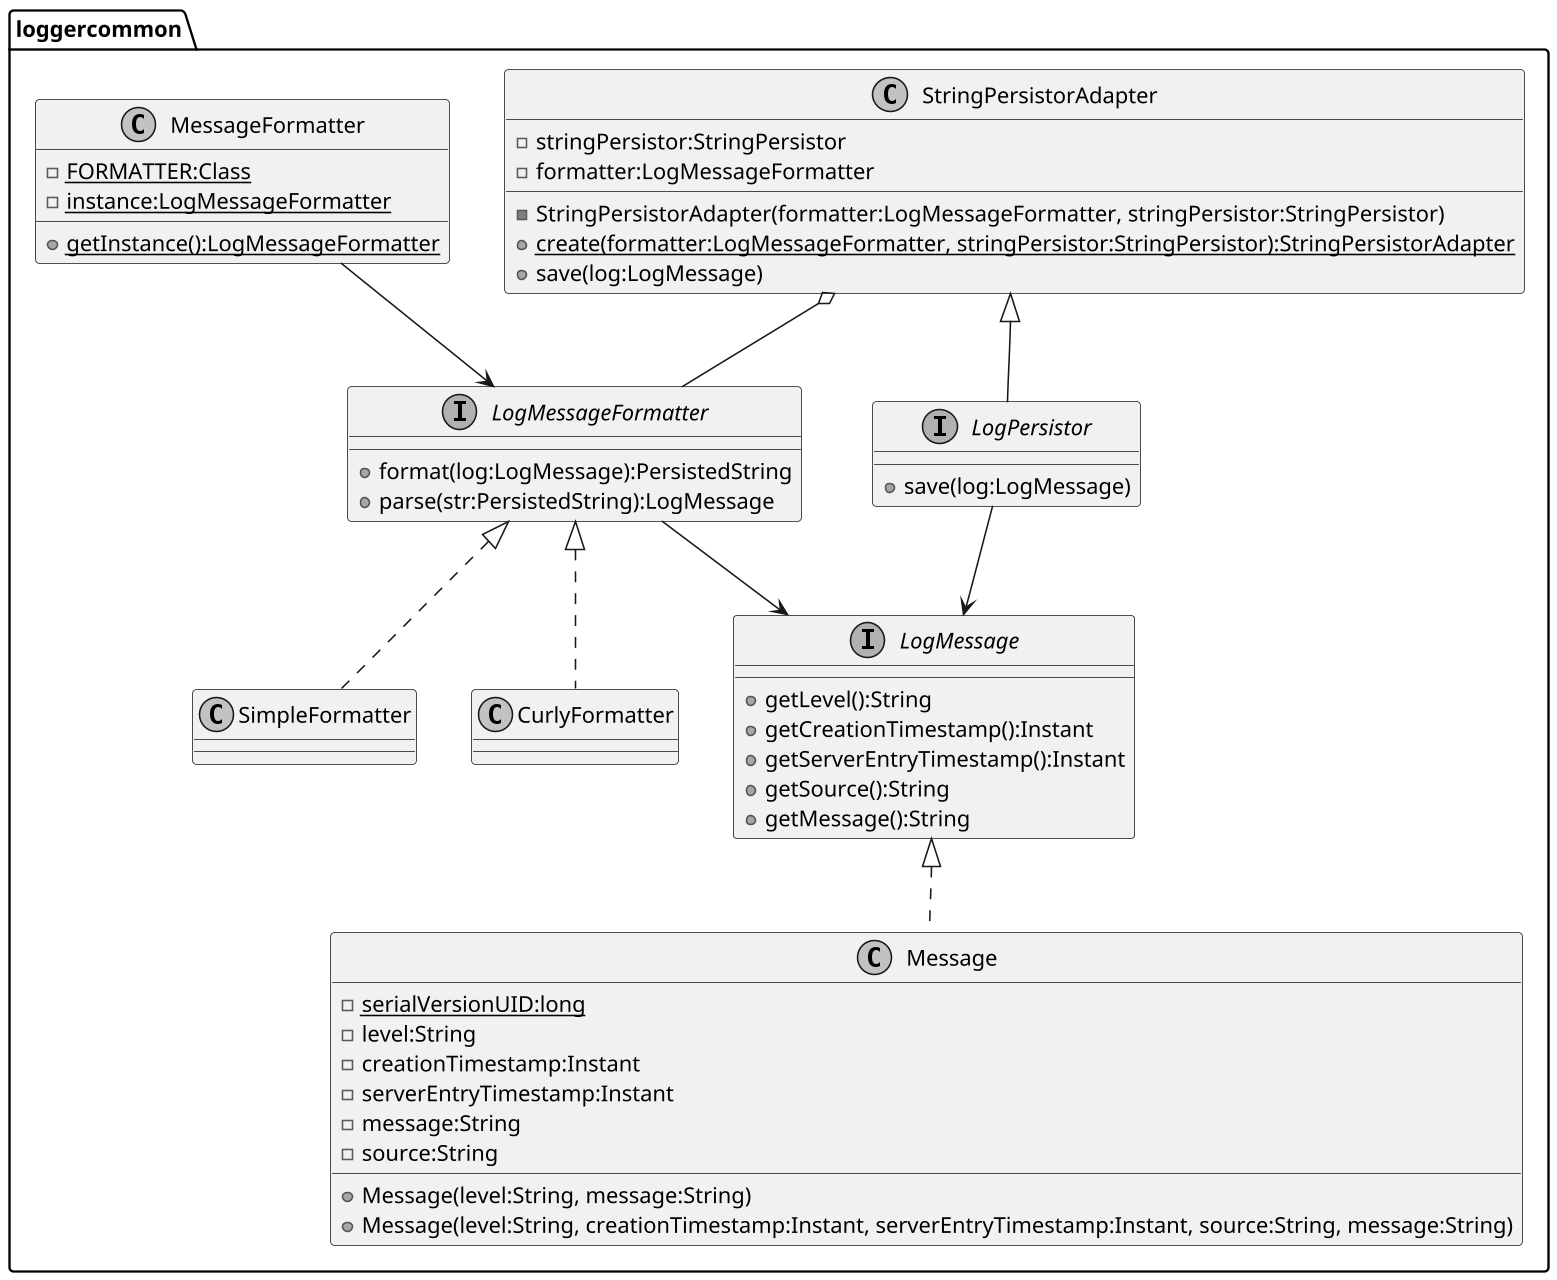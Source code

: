 @startuml

skinparam monochrome true
skinparam defaultFontName Droid Sans
skinparam dpi 150

package "loggercommon" {
    interface LogMessage {
        + getLevel():String
        + getCreationTimestamp():Instant
        + getServerEntryTimestamp():Instant
        + getSource():String
        + getMessage():String
    }
    class Message {
        {static} - serialVersionUID:long
        - level:String
        - creationTimestamp:Instant
        - serverEntryTimestamp:Instant
        - message:String
        - source:String
        + Message(level:String, message:String)
        + Message(level:String, creationTimestamp:Instant, serverEntryTimestamp:Instant, source:String, message:String)
    }
    interface LogPersistor {
        + save(log:LogMessage)
    }
    class StringPersistorAdapter {
        - stringPersistor:StringPersistor
        - formatter:LogMessageFormatter
        - StringPersistorAdapter(formatter:LogMessageFormatter, stringPersistor:StringPersistor)
        {static} + create(formatter:LogMessageFormatter, stringPersistor:StringPersistor):StringPersistorAdapter
        + save(log:LogMessage)
    }
    interface LogMessageFormatter {
        + format(log:LogMessage):PersistedString
        + parse(str:PersistedString):LogMessage
    }
    class SimpleFormatter {
    }
    class CurlyFormatter {
    }
    class MessageFormatter {
        {static} - FORMATTER:Class
        {static} - instance:LogMessageFormatter
        {static} + getInstance():LogMessageFormatter
    }
    LogMessage <|.. Message
    LogPersistor --> LogMessage
    StringPersistorAdapter <|-- LogPersistor
    StringPersistorAdapter o-- LogMessageFormatter
    LogMessageFormatter --> LogMessage
    LogMessageFormatter <|.. SimpleFormatter
    LogMessageFormatter <|.. CurlyFormatter
    MessageFormatter --> LogMessageFormatter
}

@enduml
